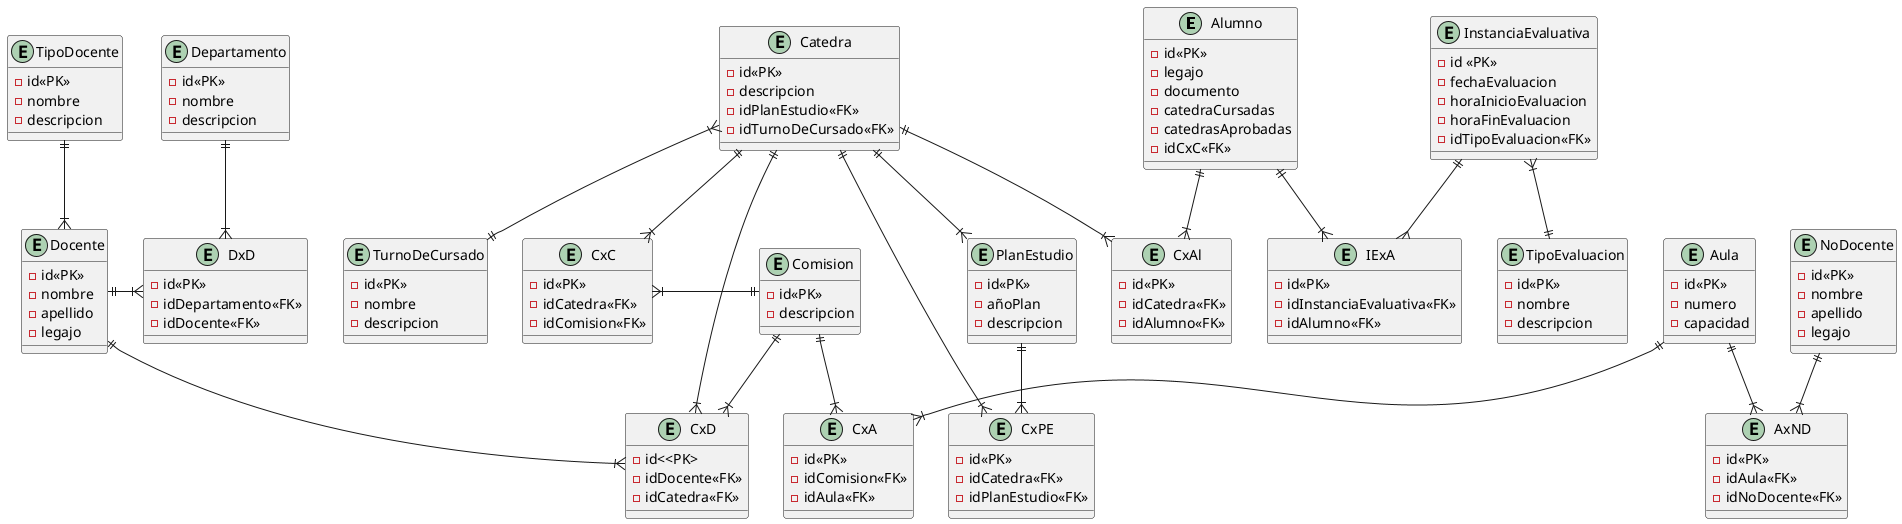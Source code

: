 @startuml Catedra

entity Alumno{
    -id<<PK>>
    -legajo
    -documento
    -catedraCursadas
    -catedrasAprobadas
    -idCxC<<FK>>
}

entity Aula{
    -id<<PK>>
    -numero
    -capacidad
}
''Aula por No docente
entity AxND{
    -id<<PK>>
    -idAula<<FK>>
    -idNoDocente<<FK>>

}

entity Catedra{
    -id<<PK>>
    -descripcion
    -idPlanEstudio<<FK>>
    -idTurnoDeCursado<<FK>>
}

''Catedra por alumno
entity CxAl{
    -id<<PK>>
    -idCatedra<<FK>>
    -idAlumno<<FK>>
}
''Catedra por docente
entity CxD{
    -id<<PK>
    -idDocente<<FK>>
    -idCatedra<<FK>>
}
''Comision por aula
entity CxA{
    -id<<PK>>
    -idComision<<FK>>
    -idAula<<FK>>
}
''Catedra por Comisión
entity CxC{
    -id<<PK>>
    -idCatedra<<FK>>
    -idComision<<FK>>
}
''Catedra por Plan de Estudio
entity CxPE{
    -id<<PK>>
    -idCatedra<<FK>>
    -idPlanEstudio<<FK>>

}
entity Comision {
    -id<<PK>>
    -descripcion
}

entity Departamento{
    -id<<PK>>
    -nombre
    -descripcion
}
''Departamento por Docente
entity DxD{
    -id<<PK>>
    -idDepartamento<<FK>>
    -idDocente<<FK>>
}
entity Docente{
    -id<<PK>>
    -nombre
    -apellido
    -legajo
}
entity InstanciaEvaluativa{
    -id <<PK>>
    -fechaEvaluacion
    -horaInicioEvaluacion
    -horaFinEvaluacion
    -idTipoEvaluacion<<FK>>
}

''InstanciaEvaluativa por Alumno
entity IExA{
    -id<<PK>>
    -idInstanciaEvaluativa<<FK>>
    -idAlumno<<FK>>
}

entity TipoEvaluacion{
    -id<<PK>>
    -nombre
    -descripcion
}

entity TipoDocente{
    -id<<PK>>
    -nombre
    -descripcion
}

entity NoDocente{
    -id<<PK>>
    -nombre
    -apellido
    -legajo
}
entity PlanEstudio{
    -id<<PK>>
    -añoPlan
    -descripcion
}
entity TurnoDeCursado {
    -id<<PK>>
    -nombre
    -descripcion
}

Catedra ||--|{ CxC
Catedra ||--|{ CxAl
Catedra ||--|{ CxPE
Catedra ||--|{ CxD
Catedra }|--|| TurnoDeCursado
Catedra ||--|{ PlanEstudio
Comision ||--|{ CxA
Comision ||--|{ CxD
Comision ||-|{ CxC

TipoDocente ||--|{ Docente

Aula ||--|{ CxA
Aula ||--|{ AxND

NoDocente ||--|{ AxND


PlanEstudio ||--|{ CxPE
Alumno ||--|{ CxAl
Alumno ||--|{ IExA

Departamento ||--|{ DxD

Docente ||-|{ DxD
Docente ||--|{ CxD

InstanciaEvaluativa ||--{ IExA
InstanciaEvaluativa }|--||TipoEvaluacion



@enduml